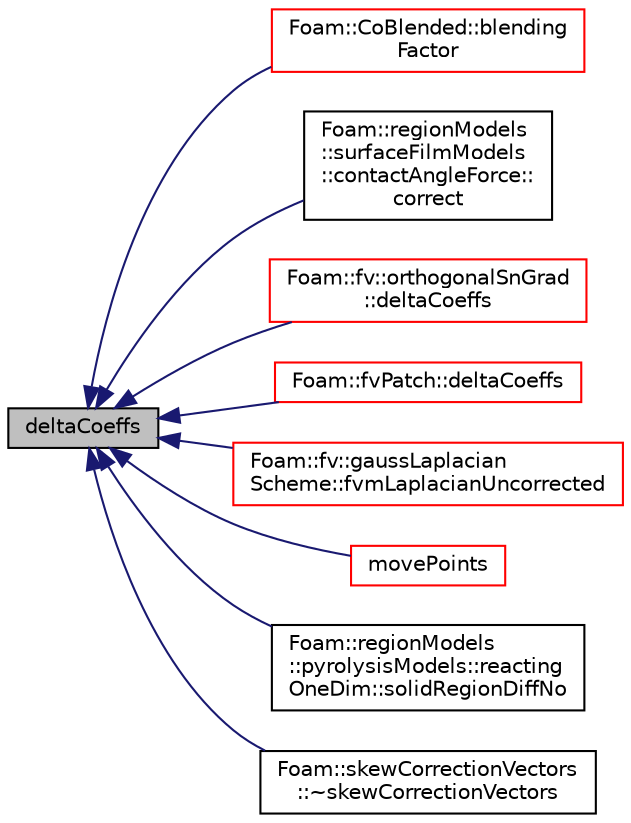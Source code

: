 digraph "deltaCoeffs"
{
  bgcolor="transparent";
  edge [fontname="Helvetica",fontsize="10",labelfontname="Helvetica",labelfontsize="10"];
  node [fontname="Helvetica",fontsize="10",shape=record];
  rankdir="LR";
  Node1 [label="deltaCoeffs",height=0.2,width=0.4,color="black", fillcolor="grey75", style="filled", fontcolor="black"];
  Node1 -> Node2 [dir="back",color="midnightblue",fontsize="10",style="solid",fontname="Helvetica"];
  Node2 [label="Foam::CoBlended::blending\lFactor",height=0.2,width=0.4,color="red",URL="$a00299.html#a82617bba2d0f481ec5866b91793d5703",tooltip="Return the face-based blending factor. "];
  Node1 -> Node3 [dir="back",color="midnightblue",fontsize="10",style="solid",fontname="Helvetica"];
  Node3 [label="Foam::regionModels\l::surfaceFilmModels\l::contactAngleForce::\lcorrect",height=0.2,width=0.4,color="black",URL="$a00402.html#ae8286cb1594f9b26a1c5291173459307",tooltip="Correct. "];
  Node1 -> Node4 [dir="back",color="midnightblue",fontsize="10",style="solid",fontname="Helvetica"];
  Node4 [label="Foam::fv::orthogonalSnGrad\l::deltaCoeffs",height=0.2,width=0.4,color="red",URL="$a01764.html#a5770fb49eaa93c2e54fc2848d6f7a5b1",tooltip="Return the interpolation weighting factors for the given field. "];
  Node1 -> Node5 [dir="back",color="midnightblue",fontsize="10",style="solid",fontname="Helvetica"];
  Node5 [label="Foam::fvPatch::deltaCoeffs",height=0.2,width=0.4,color="red",URL="$a00898.html#a68566c15658234b1c4c972ff9bfcee26",tooltip="Return the face - cell distance coeffient. "];
  Node1 -> Node6 [dir="back",color="midnightblue",fontsize="10",style="solid",fontname="Helvetica"];
  Node6 [label="Foam::fv::gaussLaplacian\lScheme::fvmLaplacianUncorrected",height=0.2,width=0.4,color="red",URL="$a00919.html#ae2bfcc390fd0fe8c037f248421cbb5ec"];
  Node1 -> Node7 [dir="back",color="midnightblue",fontsize="10",style="solid",fontname="Helvetica"];
  Node7 [label="movePoints",height=0.2,width=0.4,color="red",URL="$a02556.html#a049fe0a86e2c86b4c0bb5fe02583bea4",tooltip="Do what is neccessary if the mesh has moved. "];
  Node1 -> Node8 [dir="back",color="midnightblue",fontsize="10",style="solid",fontname="Helvetica"];
  Node8 [label="Foam::regionModels\l::pyrolysisModels::reacting\lOneDim::solidRegionDiffNo",height=0.2,width=0.4,color="black",URL="$a02135.html#a689680eb71a05f6bb1be9068faf025e7",tooltip="Mean diffusion number of the solid region. "];
  Node1 -> Node9 [dir="back",color="midnightblue",fontsize="10",style="solid",fontname="Helvetica"];
  Node9 [label="Foam::skewCorrectionVectors\l::~skewCorrectionVectors",height=0.2,width=0.4,color="black",URL="$a02397.html#a16c9b82f5dcc80a9c175094d7c5e1020",tooltip="Destructor. "];
}
